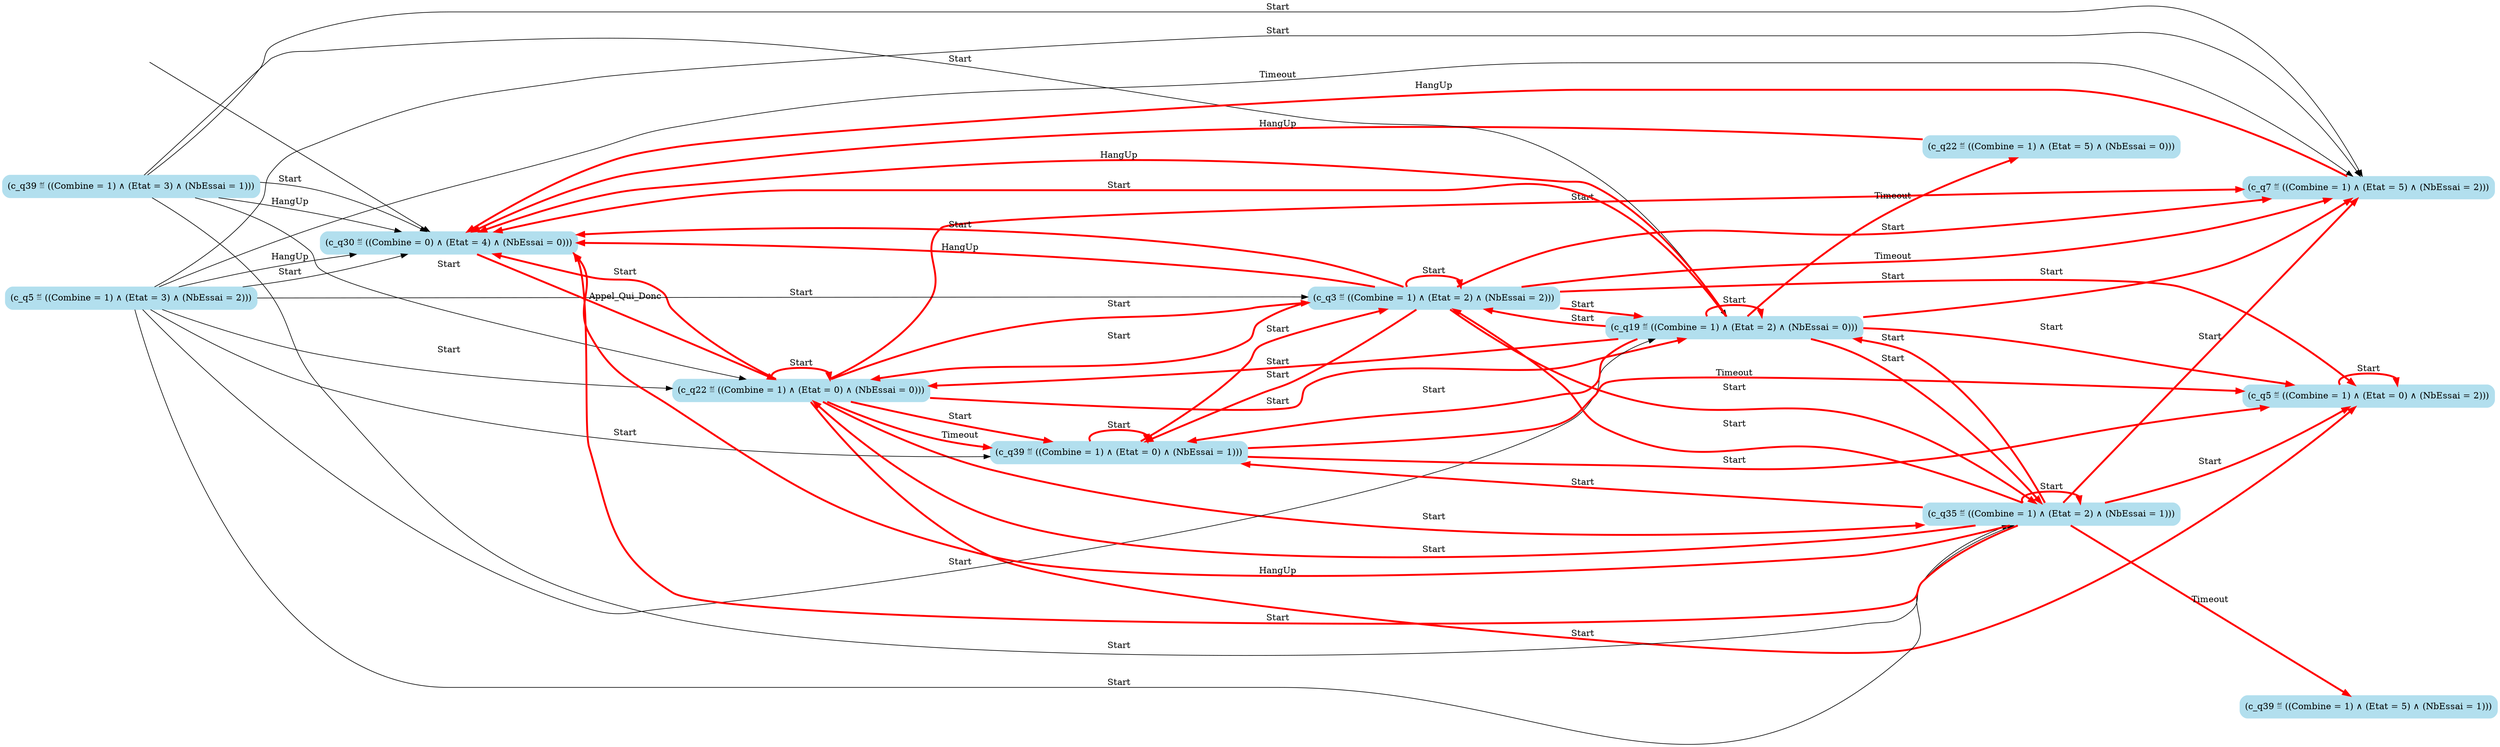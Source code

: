 digraph G {

	rankdir = LR;

	start_c_q30_121[style=invisible];

	node[shape=box, style="rounded, filled", color=lightblue2];

	c_q22_117[label="(c_q22 ≝ ((Combine = 1) ∧ (Etat = 0) ∧ (NbEssai = 0)))"];
	c_q5_40[label="(c_q5 ≝ ((Combine = 1) ∧ (Etat = 3) ∧ (NbEssai = 2)))"];
	c_q22_76[label="(c_q22 ≝ ((Combine = 1) ∧ (Etat = 5) ∧ (NbEssai = 0)))"];
	c_q39_103[label="(c_q39 ≝ ((Combine = 1) ∧ (Etat = 5) ∧ (NbEssai = 1)))"];
	c_q39_110[label="(c_q39 ≝ ((Combine = 1) ∧ (Etat = 0) ∧ (NbEssai = 1)))"];
	c_q39_122[label="(c_q39 ≝ ((Combine = 1) ∧ (Etat = 3) ∧ (NbEssai = 1)))"];
	c_q19_115[label="(c_q19 ≝ ((Combine = 1) ∧ (Etat = 2) ∧ (NbEssai = 0)))"];
	c_q35_123[label="(c_q35 ≝ ((Combine = 1) ∧ (Etat = 2) ∧ (NbEssai = 1)))"];
	c_q5_111[label="(c_q5 ≝ ((Combine = 1) ∧ (Etat = 0) ∧ (NbEssai = 2)))"];
	c_q7_113[label="(c_q7 ≝ ((Combine = 1) ∧ (Etat = 5) ∧ (NbEssai = 2)))"];
	c_q30_121[label="(c_q30 ≝ ((Combine = 0) ∧ (Etat = 4) ∧ (NbEssai = 0)))"];
	c_q3_107[label="(c_q3 ≝ ((Combine = 1) ∧ (Etat = 2) ∧ (NbEssai = 2)))"];

	start_c_q30_121 -> c_q30_121;
	c_q30_121 -> c_q22_117[label="Appel_Qui_Donc", penwidth=3, color=red];
	c_q3_107 -> c_q3_107[label="Start", penwidth=3, color=red];
	c_q3_107 -> c_q5_111[label="Start", penwidth=3, color=red];
	c_q3_107 -> c_q7_113[label="Start", penwidth=3, color=red];
	c_q3_107 -> c_q7_113[label="Timeout", penwidth=3, color=red];
	c_q3_107 -> c_q19_115[label="Start", penwidth=3, color=red];
	c_q3_107 -> c_q22_117[label="Start", penwidth=3, color=red];
	c_q3_107 -> c_q30_121[label="Start", penwidth=3, color=red];
	c_q3_107 -> c_q30_121[label="HangUp", penwidth=3, color=red];
	c_q3_107 -> c_q35_123[label="Start", penwidth=3, color=red];
	c_q3_107 -> c_q39_110[label="Start", penwidth=3, color=red];
	c_q5_111 -> c_q5_111[label="Start", penwidth=3, color=red];
	c_q5_40 -> c_q3_107[label="Start"];
	c_q5_40 -> c_q7_113[label="Start"];
	c_q5_40 -> c_q7_113[label="Timeout"];
	c_q5_40 -> c_q19_115[label="Start"];
	c_q5_40 -> c_q22_117[label="Start"];
	c_q5_40 -> c_q30_121[label="Start"];
	c_q5_40 -> c_q30_121[label="HangUp"];
	c_q5_40 -> c_q35_123[label="Start"];
	c_q5_40 -> c_q39_110[label="Start"];
	c_q7_113 -> c_q30_121[label="HangUp", penwidth=3, color=red];
	c_q19_115 -> c_q19_115[label="Start", penwidth=3, color=red];
	c_q19_115 -> c_q3_107[label="Start", penwidth=3, color=red];
	c_q19_115 -> c_q5_111[label="Start", penwidth=3, color=red];
	c_q19_115 -> c_q7_113[label="Start", penwidth=3, color=red];
	c_q19_115 -> c_q22_117[label="Start", penwidth=3, color=red];
	c_q19_115 -> c_q22_76[label="Timeout", penwidth=3, color=red];
	c_q19_115 -> c_q30_121[label="Start", penwidth=3, color=red];
	c_q19_115 -> c_q30_121[label="HangUp", penwidth=3, color=red];
	c_q19_115 -> c_q35_123[label="Start", penwidth=3, color=red];
	c_q19_115 -> c_q39_110[label="Start", penwidth=3, color=red];
	c_q22_117 -> c_q22_117[label="Start", penwidth=3, color=red];
	c_q22_117 -> c_q3_107[label="Start", penwidth=3, color=red];
	c_q22_117 -> c_q5_111[label="Start", penwidth=3, color=red];
	c_q22_117 -> c_q7_113[label="Start", penwidth=3, color=red];
	c_q22_117 -> c_q19_115[label="Start", penwidth=3, color=red];
	c_q22_117 -> c_q30_121[label="Start", penwidth=3, color=red];
	c_q22_76 -> c_q30_121[label="HangUp", penwidth=3, color=red];
	c_q22_117 -> c_q35_123[label="Start", penwidth=3, color=red];
	c_q22_117 -> c_q39_110[label="Start", penwidth=3, color=red];
	c_q22_117 -> c_q39_110[label="Timeout", penwidth=3, color=red];
	c_q35_123 -> c_q35_123[label="Start", penwidth=3, color=red];
	c_q35_123 -> c_q3_107[label="Start", penwidth=3, color=red];
	c_q35_123 -> c_q5_111[label="Start", penwidth=3, color=red];
	c_q35_123 -> c_q7_113[label="Start", penwidth=3, color=red];
	c_q35_123 -> c_q19_115[label="Start", penwidth=3, color=red];
	c_q35_123 -> c_q22_117[label="Start", penwidth=3, color=red];
	c_q35_123 -> c_q30_121[label="Start", penwidth=3, color=red];
	c_q35_123 -> c_q30_121[label="HangUp", penwidth=3, color=red];
	c_q35_123 -> c_q39_110[label="Start", penwidth=3, color=red];
	c_q35_123 -> c_q39_103[label="Timeout", penwidth=3, color=red];
	c_q39_110 -> c_q39_110[label="Start", penwidth=3, color=red];
	c_q39_110 -> c_q3_107[label="Start", penwidth=3, color=red];
	c_q39_110 -> c_q5_111[label="Start", penwidth=3, color=red];
	c_q39_110 -> c_q5_111[label="Timeout", penwidth=3, color=red];
	c_q39_122 -> c_q7_113[label="Start"];
	c_q39_122 -> c_q19_115[label="Start"];
	c_q39_122 -> c_q22_117[label="Start"];
	c_q39_122 -> c_q30_121[label="Start"];
	c_q39_122 -> c_q30_121[label="HangUp"];
	c_q39_122 -> c_q35_123[label="Start"];

}